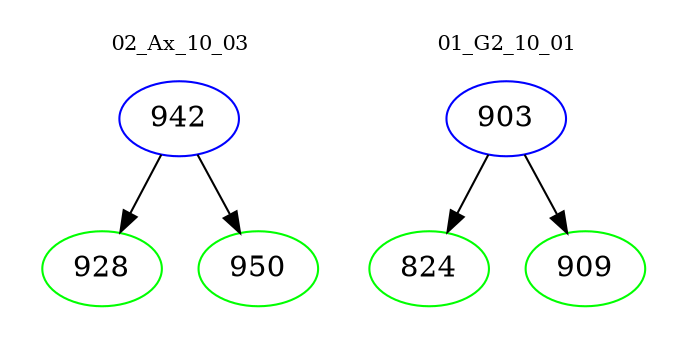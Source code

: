 digraph{
subgraph cluster_0 {
color = white
label = "02_Ax_10_03";
fontsize=10;
T0_942 [label="942", color="blue"]
T0_942 -> T0_928 [color="black"]
T0_928 [label="928", color="green"]
T0_942 -> T0_950 [color="black"]
T0_950 [label="950", color="green"]
}
subgraph cluster_1 {
color = white
label = "01_G2_10_01";
fontsize=10;
T1_903 [label="903", color="blue"]
T1_903 -> T1_824 [color="black"]
T1_824 [label="824", color="green"]
T1_903 -> T1_909 [color="black"]
T1_909 [label="909", color="green"]
}
}
